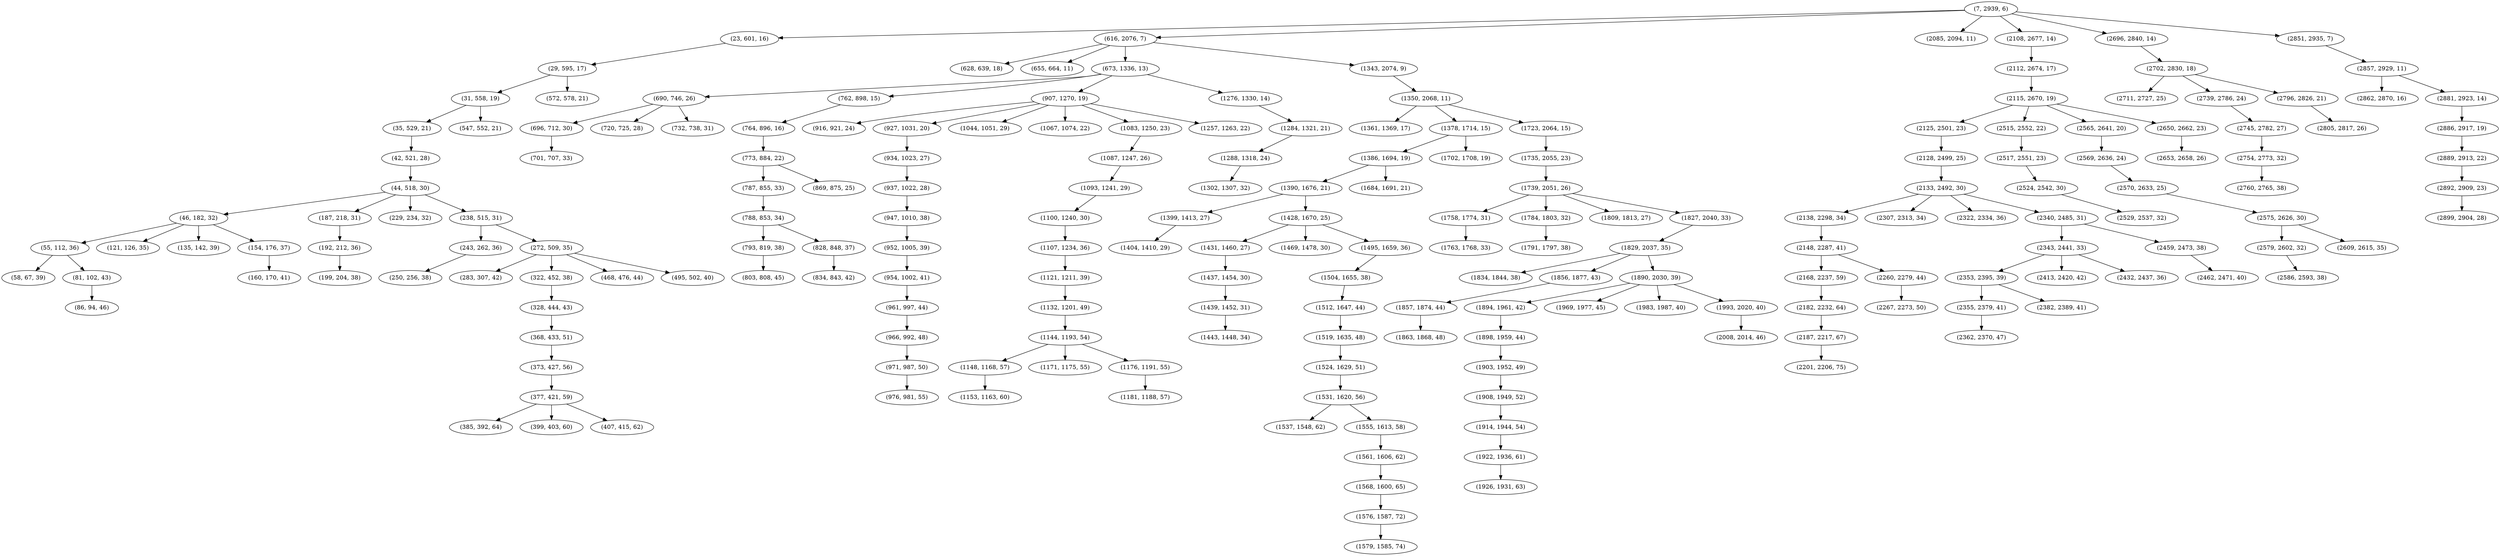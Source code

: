 digraph tree {
    "(7, 2939, 6)";
    "(23, 601, 16)";
    "(29, 595, 17)";
    "(31, 558, 19)";
    "(35, 529, 21)";
    "(42, 521, 28)";
    "(44, 518, 30)";
    "(46, 182, 32)";
    "(55, 112, 36)";
    "(58, 67, 39)";
    "(81, 102, 43)";
    "(86, 94, 46)";
    "(121, 126, 35)";
    "(135, 142, 39)";
    "(154, 176, 37)";
    "(160, 170, 41)";
    "(187, 218, 31)";
    "(192, 212, 36)";
    "(199, 204, 38)";
    "(229, 234, 32)";
    "(238, 515, 31)";
    "(243, 262, 36)";
    "(250, 256, 38)";
    "(272, 509, 35)";
    "(283, 307, 42)";
    "(322, 452, 38)";
    "(328, 444, 43)";
    "(368, 433, 51)";
    "(373, 427, 56)";
    "(377, 421, 59)";
    "(385, 392, 64)";
    "(399, 403, 60)";
    "(407, 415, 62)";
    "(468, 476, 44)";
    "(495, 502, 40)";
    "(547, 552, 21)";
    "(572, 578, 21)";
    "(616, 2076, 7)";
    "(628, 639, 18)";
    "(655, 664, 11)";
    "(673, 1336, 13)";
    "(690, 746, 26)";
    "(696, 712, 30)";
    "(701, 707, 33)";
    "(720, 725, 28)";
    "(732, 738, 31)";
    "(762, 898, 15)";
    "(764, 896, 16)";
    "(773, 884, 22)";
    "(787, 855, 33)";
    "(788, 853, 34)";
    "(793, 819, 38)";
    "(803, 808, 45)";
    "(828, 848, 37)";
    "(834, 843, 42)";
    "(869, 875, 25)";
    "(907, 1270, 19)";
    "(916, 921, 24)";
    "(927, 1031, 20)";
    "(934, 1023, 27)";
    "(937, 1022, 28)";
    "(947, 1010, 38)";
    "(952, 1005, 39)";
    "(954, 1002, 41)";
    "(961, 997, 44)";
    "(966, 992, 48)";
    "(971, 987, 50)";
    "(976, 981, 55)";
    "(1044, 1051, 29)";
    "(1067, 1074, 22)";
    "(1083, 1250, 23)";
    "(1087, 1247, 26)";
    "(1093, 1241, 29)";
    "(1100, 1240, 30)";
    "(1107, 1234, 36)";
    "(1121, 1211, 39)";
    "(1132, 1201, 49)";
    "(1144, 1193, 54)";
    "(1148, 1168, 57)";
    "(1153, 1163, 60)";
    "(1171, 1175, 55)";
    "(1176, 1191, 55)";
    "(1181, 1188, 57)";
    "(1257, 1263, 22)";
    "(1276, 1330, 14)";
    "(1284, 1321, 21)";
    "(1288, 1318, 24)";
    "(1302, 1307, 32)";
    "(1343, 2074, 9)";
    "(1350, 2068, 11)";
    "(1361, 1369, 17)";
    "(1378, 1714, 15)";
    "(1386, 1694, 19)";
    "(1390, 1676, 21)";
    "(1399, 1413, 27)";
    "(1404, 1410, 29)";
    "(1428, 1670, 25)";
    "(1431, 1460, 27)";
    "(1437, 1454, 30)";
    "(1439, 1452, 31)";
    "(1443, 1448, 34)";
    "(1469, 1478, 30)";
    "(1495, 1659, 36)";
    "(1504, 1655, 38)";
    "(1512, 1647, 44)";
    "(1519, 1635, 48)";
    "(1524, 1629, 51)";
    "(1531, 1620, 56)";
    "(1537, 1548, 62)";
    "(1555, 1613, 58)";
    "(1561, 1606, 62)";
    "(1568, 1600, 65)";
    "(1576, 1587, 72)";
    "(1579, 1585, 74)";
    "(1684, 1691, 21)";
    "(1702, 1708, 19)";
    "(1723, 2064, 15)";
    "(1735, 2055, 23)";
    "(1739, 2051, 26)";
    "(1758, 1774, 31)";
    "(1763, 1768, 33)";
    "(1784, 1803, 32)";
    "(1791, 1797, 38)";
    "(1809, 1813, 27)";
    "(1827, 2040, 33)";
    "(1829, 2037, 35)";
    "(1834, 1844, 38)";
    "(1856, 1877, 43)";
    "(1857, 1874, 44)";
    "(1863, 1868, 48)";
    "(1890, 2030, 39)";
    "(1894, 1961, 42)";
    "(1898, 1959, 44)";
    "(1903, 1952, 49)";
    "(1908, 1949, 52)";
    "(1914, 1944, 54)";
    "(1922, 1936, 61)";
    "(1926, 1931, 63)";
    "(1969, 1977, 45)";
    "(1983, 1987, 40)";
    "(1993, 2020, 40)";
    "(2008, 2014, 46)";
    "(2085, 2094, 11)";
    "(2108, 2677, 14)";
    "(2112, 2674, 17)";
    "(2115, 2670, 19)";
    "(2125, 2501, 23)";
    "(2128, 2499, 25)";
    "(2133, 2492, 30)";
    "(2138, 2298, 34)";
    "(2148, 2287, 41)";
    "(2168, 2237, 59)";
    "(2182, 2232, 64)";
    "(2187, 2217, 67)";
    "(2201, 2206, 75)";
    "(2260, 2279, 44)";
    "(2267, 2273, 50)";
    "(2307, 2313, 34)";
    "(2322, 2334, 36)";
    "(2340, 2485, 31)";
    "(2343, 2441, 33)";
    "(2353, 2395, 39)";
    "(2355, 2379, 41)";
    "(2362, 2370, 47)";
    "(2382, 2389, 41)";
    "(2413, 2420, 42)";
    "(2432, 2437, 36)";
    "(2459, 2473, 38)";
    "(2462, 2471, 40)";
    "(2515, 2552, 22)";
    "(2517, 2551, 23)";
    "(2524, 2542, 30)";
    "(2529, 2537, 32)";
    "(2565, 2641, 20)";
    "(2569, 2636, 24)";
    "(2570, 2633, 25)";
    "(2575, 2626, 30)";
    "(2579, 2602, 32)";
    "(2586, 2593, 38)";
    "(2609, 2615, 35)";
    "(2650, 2662, 23)";
    "(2653, 2658, 26)";
    "(2696, 2840, 14)";
    "(2702, 2830, 18)";
    "(2711, 2727, 25)";
    "(2739, 2786, 24)";
    "(2745, 2782, 27)";
    "(2754, 2773, 32)";
    "(2760, 2765, 38)";
    "(2796, 2826, 21)";
    "(2805, 2817, 26)";
    "(2851, 2935, 7)";
    "(2857, 2929, 11)";
    "(2862, 2870, 16)";
    "(2881, 2923, 14)";
    "(2886, 2917, 19)";
    "(2889, 2913, 22)";
    "(2892, 2909, 23)";
    "(2899, 2904, 28)";
    "(7, 2939, 6)" -> "(23, 601, 16)";
    "(7, 2939, 6)" -> "(616, 2076, 7)";
    "(7, 2939, 6)" -> "(2085, 2094, 11)";
    "(7, 2939, 6)" -> "(2108, 2677, 14)";
    "(7, 2939, 6)" -> "(2696, 2840, 14)";
    "(7, 2939, 6)" -> "(2851, 2935, 7)";
    "(23, 601, 16)" -> "(29, 595, 17)";
    "(29, 595, 17)" -> "(31, 558, 19)";
    "(29, 595, 17)" -> "(572, 578, 21)";
    "(31, 558, 19)" -> "(35, 529, 21)";
    "(31, 558, 19)" -> "(547, 552, 21)";
    "(35, 529, 21)" -> "(42, 521, 28)";
    "(42, 521, 28)" -> "(44, 518, 30)";
    "(44, 518, 30)" -> "(46, 182, 32)";
    "(44, 518, 30)" -> "(187, 218, 31)";
    "(44, 518, 30)" -> "(229, 234, 32)";
    "(44, 518, 30)" -> "(238, 515, 31)";
    "(46, 182, 32)" -> "(55, 112, 36)";
    "(46, 182, 32)" -> "(121, 126, 35)";
    "(46, 182, 32)" -> "(135, 142, 39)";
    "(46, 182, 32)" -> "(154, 176, 37)";
    "(55, 112, 36)" -> "(58, 67, 39)";
    "(55, 112, 36)" -> "(81, 102, 43)";
    "(81, 102, 43)" -> "(86, 94, 46)";
    "(154, 176, 37)" -> "(160, 170, 41)";
    "(187, 218, 31)" -> "(192, 212, 36)";
    "(192, 212, 36)" -> "(199, 204, 38)";
    "(238, 515, 31)" -> "(243, 262, 36)";
    "(238, 515, 31)" -> "(272, 509, 35)";
    "(243, 262, 36)" -> "(250, 256, 38)";
    "(272, 509, 35)" -> "(283, 307, 42)";
    "(272, 509, 35)" -> "(322, 452, 38)";
    "(272, 509, 35)" -> "(468, 476, 44)";
    "(272, 509, 35)" -> "(495, 502, 40)";
    "(322, 452, 38)" -> "(328, 444, 43)";
    "(328, 444, 43)" -> "(368, 433, 51)";
    "(368, 433, 51)" -> "(373, 427, 56)";
    "(373, 427, 56)" -> "(377, 421, 59)";
    "(377, 421, 59)" -> "(385, 392, 64)";
    "(377, 421, 59)" -> "(399, 403, 60)";
    "(377, 421, 59)" -> "(407, 415, 62)";
    "(616, 2076, 7)" -> "(628, 639, 18)";
    "(616, 2076, 7)" -> "(655, 664, 11)";
    "(616, 2076, 7)" -> "(673, 1336, 13)";
    "(616, 2076, 7)" -> "(1343, 2074, 9)";
    "(673, 1336, 13)" -> "(690, 746, 26)";
    "(673, 1336, 13)" -> "(762, 898, 15)";
    "(673, 1336, 13)" -> "(907, 1270, 19)";
    "(673, 1336, 13)" -> "(1276, 1330, 14)";
    "(690, 746, 26)" -> "(696, 712, 30)";
    "(690, 746, 26)" -> "(720, 725, 28)";
    "(690, 746, 26)" -> "(732, 738, 31)";
    "(696, 712, 30)" -> "(701, 707, 33)";
    "(762, 898, 15)" -> "(764, 896, 16)";
    "(764, 896, 16)" -> "(773, 884, 22)";
    "(773, 884, 22)" -> "(787, 855, 33)";
    "(773, 884, 22)" -> "(869, 875, 25)";
    "(787, 855, 33)" -> "(788, 853, 34)";
    "(788, 853, 34)" -> "(793, 819, 38)";
    "(788, 853, 34)" -> "(828, 848, 37)";
    "(793, 819, 38)" -> "(803, 808, 45)";
    "(828, 848, 37)" -> "(834, 843, 42)";
    "(907, 1270, 19)" -> "(916, 921, 24)";
    "(907, 1270, 19)" -> "(927, 1031, 20)";
    "(907, 1270, 19)" -> "(1044, 1051, 29)";
    "(907, 1270, 19)" -> "(1067, 1074, 22)";
    "(907, 1270, 19)" -> "(1083, 1250, 23)";
    "(907, 1270, 19)" -> "(1257, 1263, 22)";
    "(927, 1031, 20)" -> "(934, 1023, 27)";
    "(934, 1023, 27)" -> "(937, 1022, 28)";
    "(937, 1022, 28)" -> "(947, 1010, 38)";
    "(947, 1010, 38)" -> "(952, 1005, 39)";
    "(952, 1005, 39)" -> "(954, 1002, 41)";
    "(954, 1002, 41)" -> "(961, 997, 44)";
    "(961, 997, 44)" -> "(966, 992, 48)";
    "(966, 992, 48)" -> "(971, 987, 50)";
    "(971, 987, 50)" -> "(976, 981, 55)";
    "(1083, 1250, 23)" -> "(1087, 1247, 26)";
    "(1087, 1247, 26)" -> "(1093, 1241, 29)";
    "(1093, 1241, 29)" -> "(1100, 1240, 30)";
    "(1100, 1240, 30)" -> "(1107, 1234, 36)";
    "(1107, 1234, 36)" -> "(1121, 1211, 39)";
    "(1121, 1211, 39)" -> "(1132, 1201, 49)";
    "(1132, 1201, 49)" -> "(1144, 1193, 54)";
    "(1144, 1193, 54)" -> "(1148, 1168, 57)";
    "(1144, 1193, 54)" -> "(1171, 1175, 55)";
    "(1144, 1193, 54)" -> "(1176, 1191, 55)";
    "(1148, 1168, 57)" -> "(1153, 1163, 60)";
    "(1176, 1191, 55)" -> "(1181, 1188, 57)";
    "(1276, 1330, 14)" -> "(1284, 1321, 21)";
    "(1284, 1321, 21)" -> "(1288, 1318, 24)";
    "(1288, 1318, 24)" -> "(1302, 1307, 32)";
    "(1343, 2074, 9)" -> "(1350, 2068, 11)";
    "(1350, 2068, 11)" -> "(1361, 1369, 17)";
    "(1350, 2068, 11)" -> "(1378, 1714, 15)";
    "(1350, 2068, 11)" -> "(1723, 2064, 15)";
    "(1378, 1714, 15)" -> "(1386, 1694, 19)";
    "(1378, 1714, 15)" -> "(1702, 1708, 19)";
    "(1386, 1694, 19)" -> "(1390, 1676, 21)";
    "(1386, 1694, 19)" -> "(1684, 1691, 21)";
    "(1390, 1676, 21)" -> "(1399, 1413, 27)";
    "(1390, 1676, 21)" -> "(1428, 1670, 25)";
    "(1399, 1413, 27)" -> "(1404, 1410, 29)";
    "(1428, 1670, 25)" -> "(1431, 1460, 27)";
    "(1428, 1670, 25)" -> "(1469, 1478, 30)";
    "(1428, 1670, 25)" -> "(1495, 1659, 36)";
    "(1431, 1460, 27)" -> "(1437, 1454, 30)";
    "(1437, 1454, 30)" -> "(1439, 1452, 31)";
    "(1439, 1452, 31)" -> "(1443, 1448, 34)";
    "(1495, 1659, 36)" -> "(1504, 1655, 38)";
    "(1504, 1655, 38)" -> "(1512, 1647, 44)";
    "(1512, 1647, 44)" -> "(1519, 1635, 48)";
    "(1519, 1635, 48)" -> "(1524, 1629, 51)";
    "(1524, 1629, 51)" -> "(1531, 1620, 56)";
    "(1531, 1620, 56)" -> "(1537, 1548, 62)";
    "(1531, 1620, 56)" -> "(1555, 1613, 58)";
    "(1555, 1613, 58)" -> "(1561, 1606, 62)";
    "(1561, 1606, 62)" -> "(1568, 1600, 65)";
    "(1568, 1600, 65)" -> "(1576, 1587, 72)";
    "(1576, 1587, 72)" -> "(1579, 1585, 74)";
    "(1723, 2064, 15)" -> "(1735, 2055, 23)";
    "(1735, 2055, 23)" -> "(1739, 2051, 26)";
    "(1739, 2051, 26)" -> "(1758, 1774, 31)";
    "(1739, 2051, 26)" -> "(1784, 1803, 32)";
    "(1739, 2051, 26)" -> "(1809, 1813, 27)";
    "(1739, 2051, 26)" -> "(1827, 2040, 33)";
    "(1758, 1774, 31)" -> "(1763, 1768, 33)";
    "(1784, 1803, 32)" -> "(1791, 1797, 38)";
    "(1827, 2040, 33)" -> "(1829, 2037, 35)";
    "(1829, 2037, 35)" -> "(1834, 1844, 38)";
    "(1829, 2037, 35)" -> "(1856, 1877, 43)";
    "(1829, 2037, 35)" -> "(1890, 2030, 39)";
    "(1856, 1877, 43)" -> "(1857, 1874, 44)";
    "(1857, 1874, 44)" -> "(1863, 1868, 48)";
    "(1890, 2030, 39)" -> "(1894, 1961, 42)";
    "(1890, 2030, 39)" -> "(1969, 1977, 45)";
    "(1890, 2030, 39)" -> "(1983, 1987, 40)";
    "(1890, 2030, 39)" -> "(1993, 2020, 40)";
    "(1894, 1961, 42)" -> "(1898, 1959, 44)";
    "(1898, 1959, 44)" -> "(1903, 1952, 49)";
    "(1903, 1952, 49)" -> "(1908, 1949, 52)";
    "(1908, 1949, 52)" -> "(1914, 1944, 54)";
    "(1914, 1944, 54)" -> "(1922, 1936, 61)";
    "(1922, 1936, 61)" -> "(1926, 1931, 63)";
    "(1993, 2020, 40)" -> "(2008, 2014, 46)";
    "(2108, 2677, 14)" -> "(2112, 2674, 17)";
    "(2112, 2674, 17)" -> "(2115, 2670, 19)";
    "(2115, 2670, 19)" -> "(2125, 2501, 23)";
    "(2115, 2670, 19)" -> "(2515, 2552, 22)";
    "(2115, 2670, 19)" -> "(2565, 2641, 20)";
    "(2115, 2670, 19)" -> "(2650, 2662, 23)";
    "(2125, 2501, 23)" -> "(2128, 2499, 25)";
    "(2128, 2499, 25)" -> "(2133, 2492, 30)";
    "(2133, 2492, 30)" -> "(2138, 2298, 34)";
    "(2133, 2492, 30)" -> "(2307, 2313, 34)";
    "(2133, 2492, 30)" -> "(2322, 2334, 36)";
    "(2133, 2492, 30)" -> "(2340, 2485, 31)";
    "(2138, 2298, 34)" -> "(2148, 2287, 41)";
    "(2148, 2287, 41)" -> "(2168, 2237, 59)";
    "(2148, 2287, 41)" -> "(2260, 2279, 44)";
    "(2168, 2237, 59)" -> "(2182, 2232, 64)";
    "(2182, 2232, 64)" -> "(2187, 2217, 67)";
    "(2187, 2217, 67)" -> "(2201, 2206, 75)";
    "(2260, 2279, 44)" -> "(2267, 2273, 50)";
    "(2340, 2485, 31)" -> "(2343, 2441, 33)";
    "(2340, 2485, 31)" -> "(2459, 2473, 38)";
    "(2343, 2441, 33)" -> "(2353, 2395, 39)";
    "(2343, 2441, 33)" -> "(2413, 2420, 42)";
    "(2343, 2441, 33)" -> "(2432, 2437, 36)";
    "(2353, 2395, 39)" -> "(2355, 2379, 41)";
    "(2353, 2395, 39)" -> "(2382, 2389, 41)";
    "(2355, 2379, 41)" -> "(2362, 2370, 47)";
    "(2459, 2473, 38)" -> "(2462, 2471, 40)";
    "(2515, 2552, 22)" -> "(2517, 2551, 23)";
    "(2517, 2551, 23)" -> "(2524, 2542, 30)";
    "(2524, 2542, 30)" -> "(2529, 2537, 32)";
    "(2565, 2641, 20)" -> "(2569, 2636, 24)";
    "(2569, 2636, 24)" -> "(2570, 2633, 25)";
    "(2570, 2633, 25)" -> "(2575, 2626, 30)";
    "(2575, 2626, 30)" -> "(2579, 2602, 32)";
    "(2575, 2626, 30)" -> "(2609, 2615, 35)";
    "(2579, 2602, 32)" -> "(2586, 2593, 38)";
    "(2650, 2662, 23)" -> "(2653, 2658, 26)";
    "(2696, 2840, 14)" -> "(2702, 2830, 18)";
    "(2702, 2830, 18)" -> "(2711, 2727, 25)";
    "(2702, 2830, 18)" -> "(2739, 2786, 24)";
    "(2702, 2830, 18)" -> "(2796, 2826, 21)";
    "(2739, 2786, 24)" -> "(2745, 2782, 27)";
    "(2745, 2782, 27)" -> "(2754, 2773, 32)";
    "(2754, 2773, 32)" -> "(2760, 2765, 38)";
    "(2796, 2826, 21)" -> "(2805, 2817, 26)";
    "(2851, 2935, 7)" -> "(2857, 2929, 11)";
    "(2857, 2929, 11)" -> "(2862, 2870, 16)";
    "(2857, 2929, 11)" -> "(2881, 2923, 14)";
    "(2881, 2923, 14)" -> "(2886, 2917, 19)";
    "(2886, 2917, 19)" -> "(2889, 2913, 22)";
    "(2889, 2913, 22)" -> "(2892, 2909, 23)";
    "(2892, 2909, 23)" -> "(2899, 2904, 28)";
}
